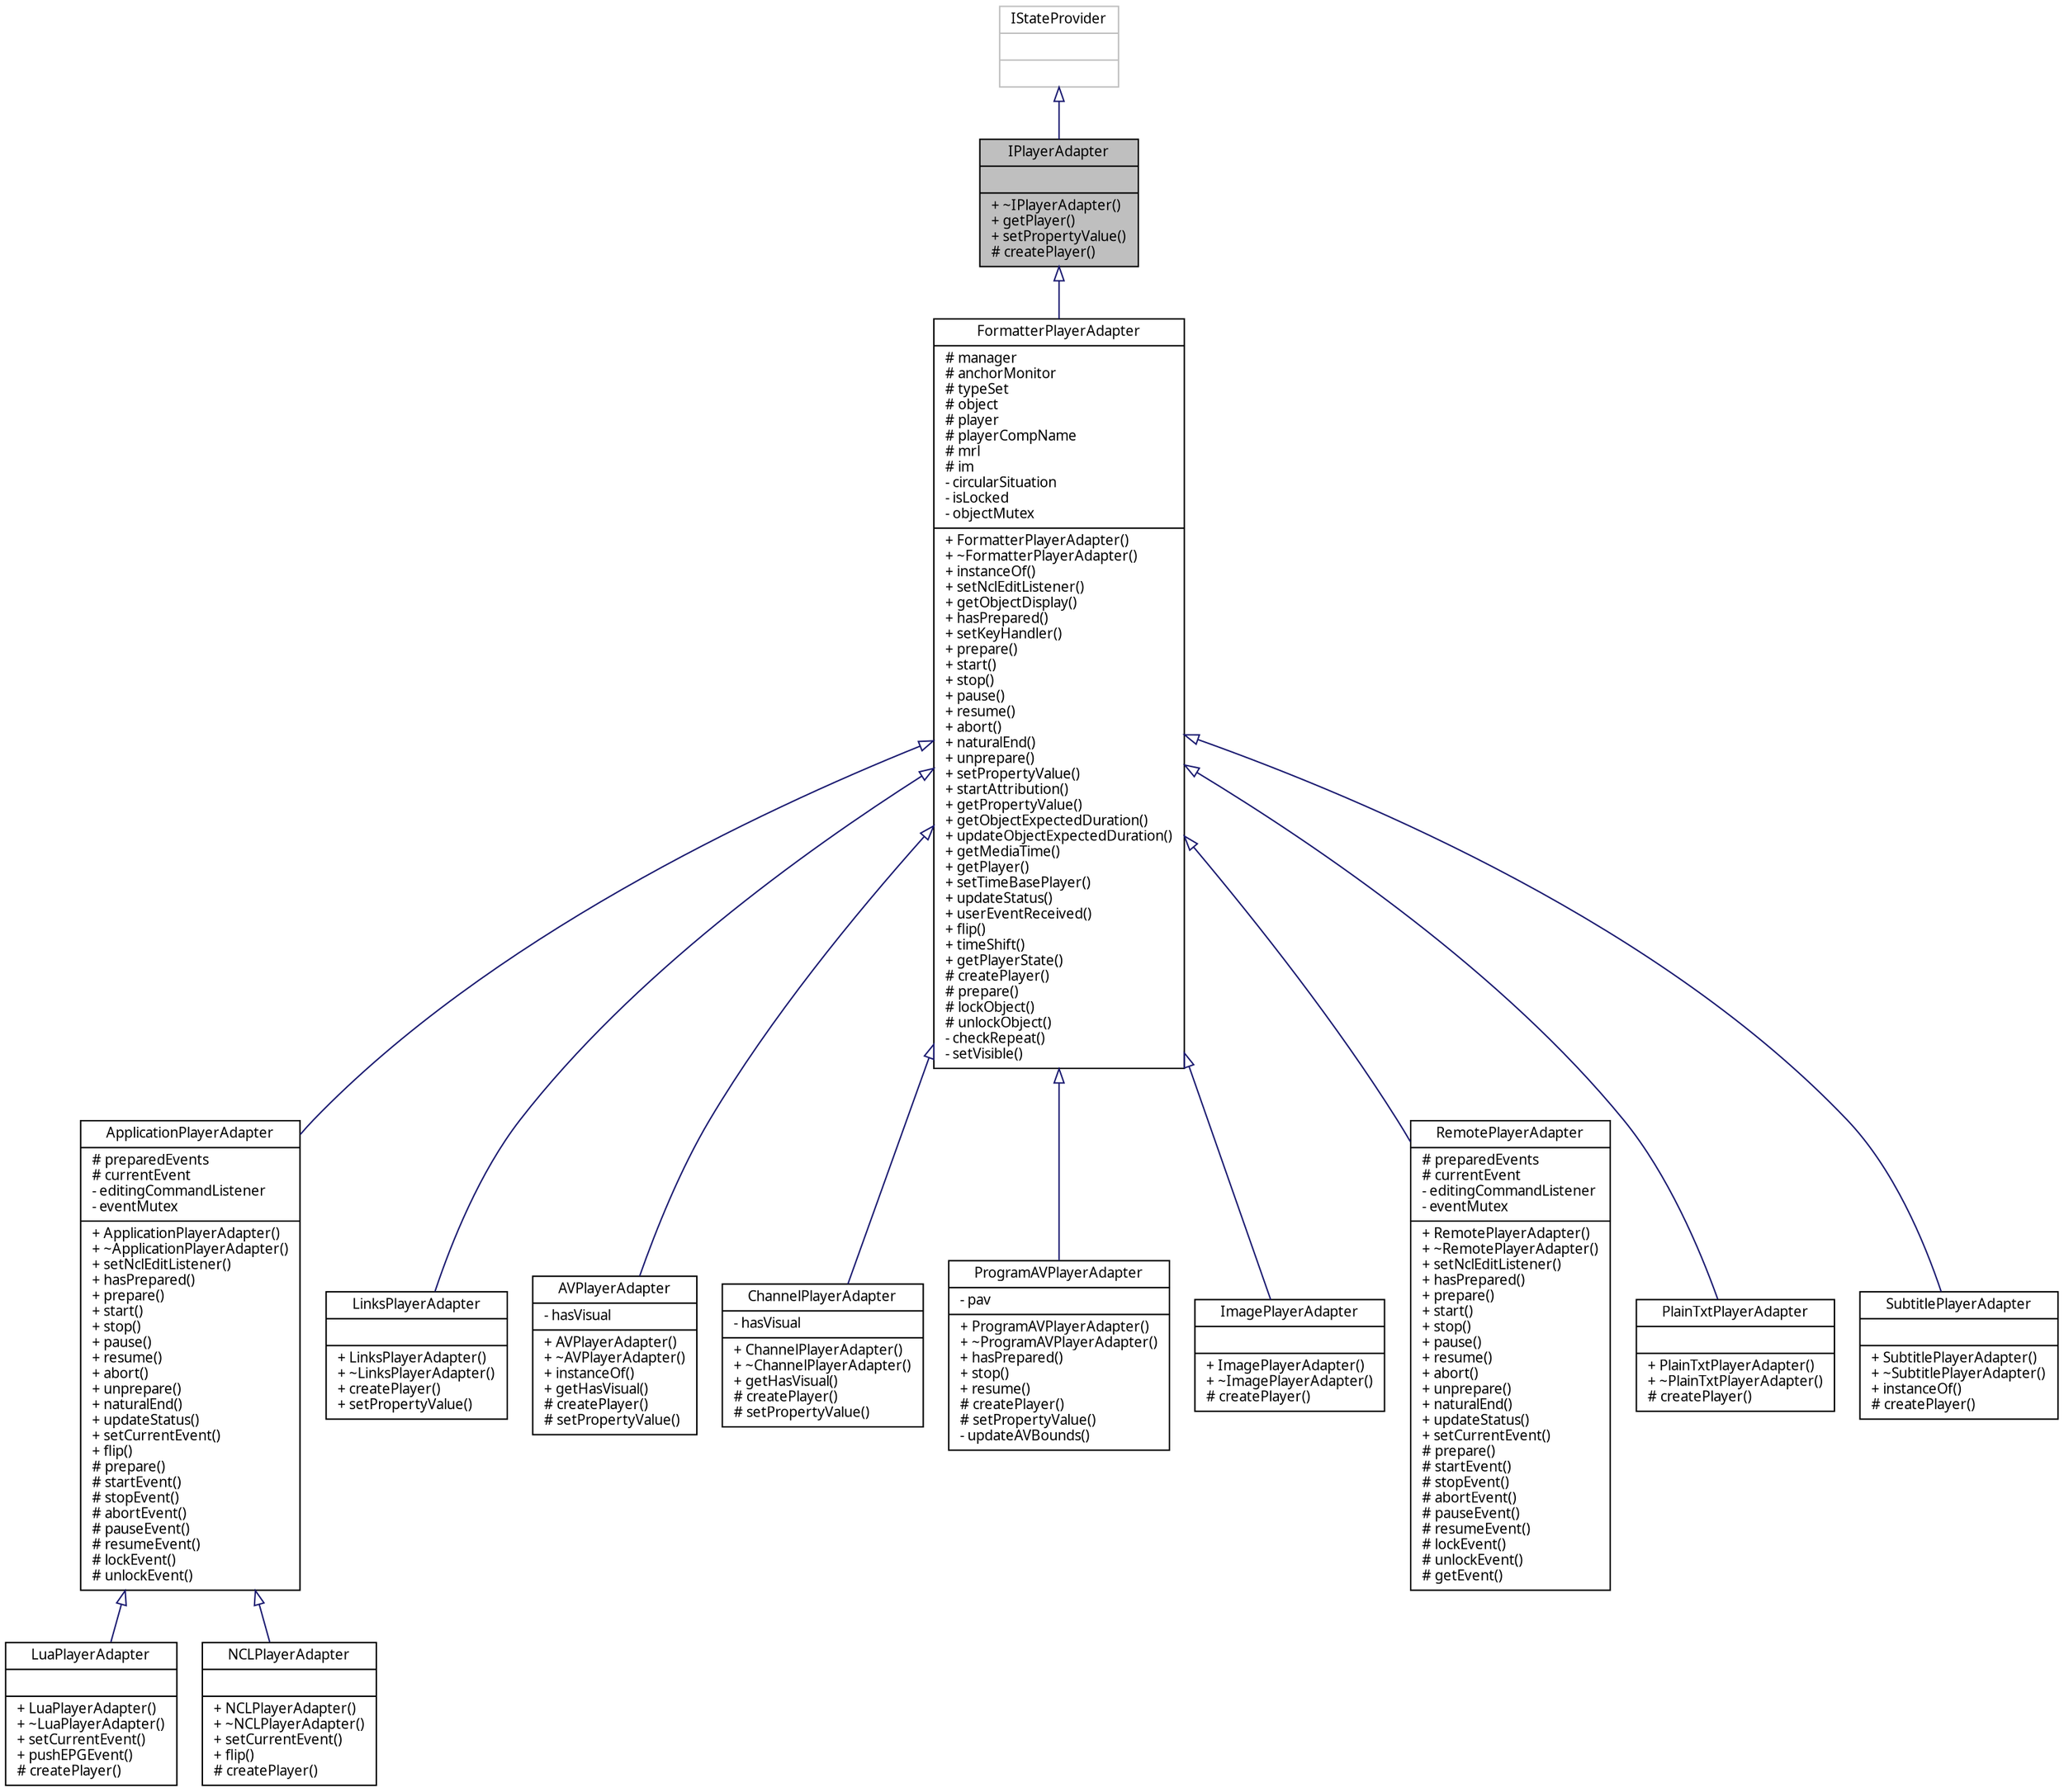 digraph G
{
  edge [fontname="FreeSans.ttf",fontsize=10,labelfontname="FreeSans.ttf",labelfontsize=10];
  node [fontname="FreeSans.ttf",fontsize=10,shape=record];
  Node1 [label="{IPlayerAdapter\n||+ ~IPlayerAdapter()\l+ getPlayer()\l+ setPropertyValue()\l# createPlayer()\l}",height=0.2,width=0.4,color="black", fillcolor="grey75", style="filled" fontcolor="black"];
  Node2 -> Node1 [dir=back,color="midnightblue",fontsize=10,style="solid",arrowtail="empty",fontname="FreeSans.ttf"];
  Node2 [label="{IStateProvider\n||}",height=0.2,width=0.4,color="grey75", fillcolor="white", style="filled"];
  Node1 -> Node3 [dir=back,color="midnightblue",fontsize=10,style="solid",arrowtail="empty",fontname="FreeSans.ttf"];
  Node3 [label="{FormatterPlayerAdapter\n|# manager\l# anchorMonitor\l# typeSet\l# object\l# player\l# playerCompName\l# mrl\l# im\l- circularSituation\l- isLocked\l- objectMutex\l|+ FormatterPlayerAdapter()\l+ ~FormatterPlayerAdapter()\l+ instanceOf()\l+ setNclEditListener()\l+ getObjectDisplay()\l+ hasPrepared()\l+ setKeyHandler()\l+ prepare()\l+ start()\l+ stop()\l+ pause()\l+ resume()\l+ abort()\l+ naturalEnd()\l+ unprepare()\l+ setPropertyValue()\l+ startAttribution()\l+ getPropertyValue()\l+ getObjectExpectedDuration()\l+ updateObjectExpectedDuration()\l+ getMediaTime()\l+ getPlayer()\l+ setTimeBasePlayer()\l+ updateStatus()\l+ userEventReceived()\l+ flip()\l+ timeShift()\l+ getPlayerState()\l# createPlayer()\l# prepare()\l# lockObject()\l# unlockObject()\l- checkRepeat()\l- setVisible()\l}",height=0.2,width=0.4,color="black", fillcolor="white", style="filled",URL="$classbr_1_1pucrio_1_1telemidia_1_1ginga_1_1ncl_1_1adapters_1_1FormatterPlayerAdapter.html"];
  Node3 -> Node4 [dir=back,color="midnightblue",fontsize=10,style="solid",arrowtail="empty",fontname="FreeSans.ttf"];
  Node4 [label="{ApplicationPlayerAdapter\n|# preparedEvents\l# currentEvent\l- editingCommandListener\l- eventMutex\l|+ ApplicationPlayerAdapter()\l+ ~ApplicationPlayerAdapter()\l+ setNclEditListener()\l+ hasPrepared()\l+ prepare()\l+ start()\l+ stop()\l+ pause()\l+ resume()\l+ abort()\l+ unprepare()\l+ naturalEnd()\l+ updateStatus()\l+ setCurrentEvent()\l+ flip()\l# prepare()\l# startEvent()\l# stopEvent()\l# abortEvent()\l# pauseEvent()\l# resumeEvent()\l# lockEvent()\l# unlockEvent()\l}",height=0.2,width=0.4,color="black", fillcolor="white", style="filled",URL="$classbr_1_1pucrio_1_1telemidia_1_1ginga_1_1ncl_1_1adapters_1_1application_1_1ApplicationPlayerAdapter.html"];
  Node4 -> Node5 [dir=back,color="midnightblue",fontsize=10,style="solid",arrowtail="empty",fontname="FreeSans.ttf"];
  Node5 [label="{LuaPlayerAdapter\n||+ LuaPlayerAdapter()\l+ ~LuaPlayerAdapter()\l+ setCurrentEvent()\l+ pushEPGEvent()\l# createPlayer()\l}",height=0.2,width=0.4,color="black", fillcolor="white", style="filled",URL="$classbr_1_1pucrio_1_1telemidia_1_1ginga_1_1ncl_1_1adapters_1_1application_1_1lua_1_1LuaPlayerAdapter.html"];
  Node4 -> Node6 [dir=back,color="midnightblue",fontsize=10,style="solid",arrowtail="empty",fontname="FreeSans.ttf"];
  Node6 [label="{NCLPlayerAdapter\n||+ NCLPlayerAdapter()\l+ ~NCLPlayerAdapter()\l+ setCurrentEvent()\l+ flip()\l# createPlayer()\l}",height=0.2,width=0.4,color="black", fillcolor="white", style="filled",URL="$classbr_1_1pucrio_1_1telemidia_1_1ginga_1_1ncl_1_1adapters_1_1application_1_1ncl_1_1NCLPlayerAdapter.html"];
  Node3 -> Node7 [dir=back,color="midnightblue",fontsize=10,style="solid",arrowtail="empty",fontname="FreeSans.ttf"];
  Node7 [label="{LinksPlayerAdapter\n||+ LinksPlayerAdapter()\l+ ~LinksPlayerAdapter()\l+ createPlayer()\l+ setPropertyValue()\l}",height=0.2,width=0.4,color="black", fillcolor="white", style="filled",URL="$classbr_1_1pucrio_1_1telemidia_1_1ginga_1_1ncl_1_1adapters_1_1application_1_1xhtml_1_1LinksPlayerAdapter.html"];
  Node3 -> Node8 [dir=back,color="midnightblue",fontsize=10,style="solid",arrowtail="empty",fontname="FreeSans.ttf"];
  Node8 [label="{AVPlayerAdapter\n|- hasVisual\l|+ AVPlayerAdapter()\l+ ~AVPlayerAdapter()\l+ instanceOf()\l+ getHasVisual()\l# createPlayer()\l# setPropertyValue()\l}",height=0.2,width=0.4,color="black", fillcolor="white", style="filled",URL="$classbr_1_1pucrio_1_1telemidia_1_1ginga_1_1ncl_1_1adapters_1_1av_1_1AVPlayerAdapter.html"];
  Node3 -> Node9 [dir=back,color="midnightblue",fontsize=10,style="solid",arrowtail="empty",fontname="FreeSans.ttf"];
  Node9 [label="{ChannelPlayerAdapter\n|- hasVisual\l|+ ChannelPlayerAdapter()\l+ ~ChannelPlayerAdapter()\l+ getHasVisual()\l# createPlayer()\l# setPropertyValue()\l}",height=0.2,width=0.4,color="black", fillcolor="white", style="filled",URL="$classbr_1_1pucrio_1_1telemidia_1_1ginga_1_1ncl_1_1adapters_1_1av_1_1ChannelPlayerAdapter.html"];
  Node3 -> Node10 [dir=back,color="midnightblue",fontsize=10,style="solid",arrowtail="empty",fontname="FreeSans.ttf"];
  Node10 [label="{ProgramAVPlayerAdapter\n|- pav\l|+ ProgramAVPlayerAdapter()\l+ ~ProgramAVPlayerAdapter()\l+ hasPrepared()\l+ stop()\l+ resume()\l# createPlayer()\l# setPropertyValue()\l- updateAVBounds()\l}",height=0.2,width=0.4,color="black", fillcolor="white", style="filled",URL="$classbr_1_1pucrio_1_1telemidia_1_1ginga_1_1ncl_1_1adapters_1_1av_1_1tv_1_1ProgramAVPlayerAdapter.html"];
  Node3 -> Node11 [dir=back,color="midnightblue",fontsize=10,style="solid",arrowtail="empty",fontname="FreeSans.ttf"];
  Node11 [label="{ImagePlayerAdapter\n||+ ImagePlayerAdapter()\l+ ~ImagePlayerAdapter()\l# createPlayer()\l}",height=0.2,width=0.4,color="black", fillcolor="white", style="filled",URL="$classbr_1_1pucrio_1_1telemidia_1_1ginga_1_1ncl_1_1adapters_1_1image_1_1ImagePlayerAdapter.html"];
  Node3 -> Node12 [dir=back,color="midnightblue",fontsize=10,style="solid",arrowtail="empty",fontname="FreeSans.ttf"];
  Node12 [label="{RemotePlayerAdapter\n|# preparedEvents\l# currentEvent\l- editingCommandListener\l- eventMutex\l|+ RemotePlayerAdapter()\l+ ~RemotePlayerAdapter()\l+ setNclEditListener()\l+ hasPrepared()\l+ prepare()\l+ start()\l+ stop()\l+ pause()\l+ resume()\l+ abort()\l+ unprepare()\l+ naturalEnd()\l+ updateStatus()\l+ setCurrentEvent()\l# prepare()\l# startEvent()\l# stopEvent()\l# abortEvent()\l# pauseEvent()\l# resumeEvent()\l# lockEvent()\l# unlockEvent()\l# getEvent()\l}",height=0.2,width=0.4,color="black", fillcolor="white", style="filled",URL="$classbr_1_1pucrio_1_1telemidia_1_1ginga_1_1ncl_1_1adapters_1_1remote_1_1RemotePlayerAdapter.html"];
  Node3 -> Node13 [dir=back,color="midnightblue",fontsize=10,style="solid",arrowtail="empty",fontname="FreeSans.ttf"];
  Node13 [label="{PlainTxtPlayerAdapter\n||+ PlainTxtPlayerAdapter()\l+ ~PlainTxtPlayerAdapter()\l# createPlayer()\l}",height=0.2,width=0.4,color="black", fillcolor="white", style="filled",URL="$classbr_1_1pucrio_1_1telemidia_1_1ginga_1_1ncl_1_1adapters_1_1text_1_1PlainTxtPlayerAdapter.html"];
  Node3 -> Node14 [dir=back,color="midnightblue",fontsize=10,style="solid",arrowtail="empty",fontname="FreeSans.ttf"];
  Node14 [label="{SubtitlePlayerAdapter\n||+ SubtitlePlayerAdapter()\l+ ~SubtitlePlayerAdapter()\l+ instanceOf()\l# createPlayer()\l}",height=0.2,width=0.4,color="black", fillcolor="white", style="filled",URL="$classbr_1_1pucrio_1_1telemidia_1_1ginga_1_1ncl_1_1adapters_1_1text_1_1SubtitlePlayerAdapter.html"];
}

